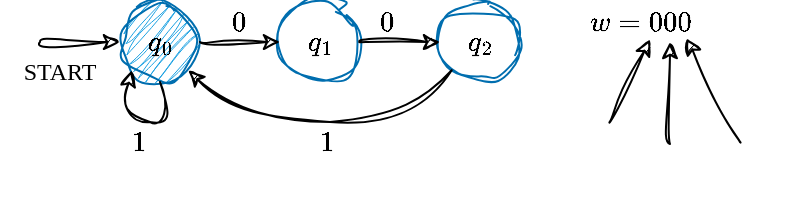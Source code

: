 <mxfile version="28.2.5">
  <diagram name="Pagina-1" id="MN7WsSKvXLgIGYer2BLl">
    <mxGraphModel dx="372" dy="663" grid="1" gridSize="10" guides="1" tooltips="1" connect="1" arrows="1" fold="1" page="1" pageScale="1" pageWidth="827" pageHeight="1169" math="1" shadow="0">
      <root>
        <mxCell id="0" />
        <mxCell id="1" parent="0" />
        <mxCell id="ddl-roebjKmBMkPWHnF6-1" value="&lt;font style=&quot;color: light-dark(rgb(0, 0, 0), rgb(255, 255, 255));&quot;&gt;$$q_{2}$$&lt;/font&gt;" style="ellipse;whiteSpace=wrap;html=1;fillColor=none;fontColor=#ffffff;strokeColor=#006EAF;sketch=1;curveFitting=1;jiggle=2;" parent="1" vertex="1">
          <mxGeometry x="440" y="400" width="40" height="40" as="geometry" />
        </mxCell>
        <mxCell id="ddl-roebjKmBMkPWHnF6-2" value="&lt;font style=&quot;color: light-dark(rgb(0, 0, 0), rgb(255, 255, 255));&quot;&gt;$$q_{0}$$&lt;/font&gt;" style="ellipse;whiteSpace=wrap;html=1;sketch=1;curveFitting=1;jiggle=2;fillColor=#1ba1e2;fontColor=#ffffff;strokeColor=#006EAF;" parent="1" vertex="1">
          <mxGeometry x="280" y="400" width="40" height="40" as="geometry" />
        </mxCell>
        <mxCell id="ddl-roebjKmBMkPWHnF6-7" value="&lt;font style=&quot;color: light-dark(rgb(0, 0, 0), rgb(255, 255, 255));&quot;&gt;$$q_{1}$$&lt;/font&gt;" style="ellipse;whiteSpace=wrap;html=1;sketch=1;curveFitting=1;jiggle=2;fillColor=none;fontColor=#ffffff;strokeColor=#006EAF;" parent="1" vertex="1">
          <mxGeometry x="360" y="400" width="40" height="40" as="geometry" />
        </mxCell>
        <mxCell id="ddl-roebjKmBMkPWHnF6-11" value="" style="curved=1;endArrow=classic;html=1;rounded=0;exitX=1;exitY=0.5;exitDx=0;exitDy=0;entryX=0;entryY=0.5;entryDx=0;entryDy=0;sketch=1;curveFitting=1;jiggle=2;strokeColor=light-dark(#000000,#FFFFFF);" parent="1" source="ddl-roebjKmBMkPWHnF6-2" target="ddl-roebjKmBMkPWHnF6-7" edge="1">
          <mxGeometry width="50" height="50" relative="1" as="geometry">
            <mxPoint x="440" y="339.79" as="sourcePoint" />
            <mxPoint x="480" y="339.79" as="targetPoint" />
            <Array as="points" />
          </mxGeometry>
        </mxCell>
        <mxCell id="61cGgM1Lmk8JUmtUeZvV-2" value="" style="curved=1;endArrow=classic;html=1;rounded=0;entryX=0;entryY=0.5;entryDx=0;entryDy=0;sketch=1;curveFitting=1;jiggle=2;strokeColor=light-dark(#000000,#FFFFFF);" parent="1" target="ddl-roebjKmBMkPWHnF6-2" edge="1">
          <mxGeometry width="50" height="50" relative="1" as="geometry">
            <mxPoint x="240" y="420" as="sourcePoint" />
            <mxPoint x="260" y="419.75" as="targetPoint" />
            <Array as="points" />
          </mxGeometry>
        </mxCell>
        <mxCell id="61cGgM1Lmk8JUmtUeZvV-3" value="&lt;font style=&quot;color: light-dark(rgb(0, 0, 0), rgb(255, 255, 255));&quot;&gt;START&lt;/font&gt;" style="text;html=1;align=center;verticalAlign=middle;whiteSpace=wrap;rounded=0;fontFamily=Comic Sans MS;" parent="1" vertex="1">
          <mxGeometry x="220" y="420" width="60" height="30" as="geometry" />
        </mxCell>
        <mxCell id="9zvys9ynLDpc2vi1LoEm-1" value="" style="curved=1;endArrow=classic;html=1;rounded=0;exitX=1;exitY=0.5;exitDx=0;exitDy=0;entryX=0;entryY=0.5;entryDx=0;entryDy=0;sketch=1;curveFitting=1;jiggle=2;strokeColor=light-dark(#000000,#FFFFFF);" parent="1" source="ddl-roebjKmBMkPWHnF6-7" target="ddl-roebjKmBMkPWHnF6-1" edge="1">
          <mxGeometry width="50" height="50" relative="1" as="geometry">
            <mxPoint x="420" y="430" as="sourcePoint" />
            <mxPoint x="500" y="430" as="targetPoint" />
            <Array as="points" />
          </mxGeometry>
        </mxCell>
        <mxCell id="9zvys9ynLDpc2vi1LoEm-6" value="&lt;font style=&quot;color: light-dark(rgb(0, 0, 0), rgb(255, 255, 255));&quot;&gt;$$1$$&lt;/font&gt;" style="text;html=1;align=center;verticalAlign=middle;whiteSpace=wrap;rounded=0;" parent="1" vertex="1">
          <mxGeometry x="260" y="460" width="60" height="20" as="geometry" />
        </mxCell>
        <mxCell id="GS6e04Pmvjvr_a8v59-t-1" value="" style="curved=1;endArrow=classic;html=1;rounded=0;exitX=0.5;exitY=1;exitDx=0;exitDy=0;sketch=1;curveFitting=1;jiggle=2;entryX=0;entryY=1;entryDx=0;entryDy=0;strokeColor=light-dark(#000000,#FFFFFF);" parent="1" source="ddl-roebjKmBMkPWHnF6-2" target="ddl-roebjKmBMkPWHnF6-2" edge="1">
          <mxGeometry width="50" height="50" relative="1" as="geometry">
            <mxPoint x="320" y="470" as="sourcePoint" />
            <mxPoint x="350" y="480" as="targetPoint" />
            <Array as="points">
              <mxPoint x="310" y="460" />
              <mxPoint x="280" y="460" />
            </Array>
          </mxGeometry>
        </mxCell>
        <mxCell id="GS6e04Pmvjvr_a8v59-t-3" value="&lt;font style=&quot;color: light-dark(rgb(0, 0, 0), rgb(255, 255, 255));&quot;&gt;$$0$$&lt;/font&gt;" style="text;html=1;align=center;verticalAlign=middle;whiteSpace=wrap;rounded=0;" parent="1" vertex="1">
          <mxGeometry x="310" y="400" width="60" height="20" as="geometry" />
        </mxCell>
        <mxCell id="GS6e04Pmvjvr_a8v59-t-4" value="&lt;font style=&quot;color: light-dark(rgb(0, 0, 0), rgb(255, 255, 255));&quot;&gt;$$0$$&lt;/font&gt;" style="text;html=1;align=center;verticalAlign=middle;whiteSpace=wrap;rounded=0;" parent="1" vertex="1">
          <mxGeometry x="384" y="400" width="60" height="20" as="geometry" />
        </mxCell>
        <mxCell id="GS6e04Pmvjvr_a8v59-t-5" value="" style="curved=1;endArrow=classic;html=1;rounded=0;exitX=0;exitY=1;exitDx=0;exitDy=0;entryX=1;entryY=1;entryDx=0;entryDy=0;sketch=1;curveFitting=1;jiggle=2;strokeColor=light-dark(#000000,#FFFFFF);" parent="1" source="ddl-roebjKmBMkPWHnF6-1" target="ddl-roebjKmBMkPWHnF6-2" edge="1">
          <mxGeometry width="50" height="50" relative="1" as="geometry">
            <mxPoint x="360" y="490" as="sourcePoint" />
            <mxPoint x="400" y="490" as="targetPoint" />
            <Array as="points">
              <mxPoint x="430" y="460" />
              <mxPoint x="340" y="460" />
            </Array>
          </mxGeometry>
        </mxCell>
        <mxCell id="GS6e04Pmvjvr_a8v59-t-6" value="&lt;font style=&quot;color: light-dark(rgb(0, 0, 0), rgb(255, 255, 255));&quot;&gt;$$1$$&lt;/font&gt;" style="text;html=1;align=center;verticalAlign=middle;whiteSpace=wrap;rounded=0;" parent="1" vertex="1">
          <mxGeometry x="354" y="460" width="60" height="20" as="geometry" />
        </mxCell>
        <mxCell id="GS6e04Pmvjvr_a8v59-t-7" value="&lt;font style=&quot;color: light-dark(rgb(0, 0, 0), rgb(255, 255, 255));&quot;&gt;$$w=000$$&lt;/font&gt;" style="text;html=1;align=center;verticalAlign=middle;whiteSpace=wrap;rounded=0;" parent="1" vertex="1">
          <mxGeometry x="510" y="400" width="60" height="20" as="geometry" />
        </mxCell>
        <mxCell id="GS6e04Pmvjvr_a8v59-t-9" value="&lt;span style=&quot;color: rgb(255, 255, 255); font-family: Helvetica; font-size: 12px; font-style: normal; font-variant-ligatures: normal; font-variant-caps: normal; font-weight: 400; letter-spacing: normal; orphans: 2; text-align: center; text-indent: 0px; text-transform: none; widows: 2; word-spacing: 0px; -webkit-text-stroke-width: 0px; white-space: normal; background-color: rgb(27, 29, 30); text-decoration-thickness: initial; text-decoration-style: initial; text-decoration-color: initial; display: inline !important; float: none;&quot;&gt;$$q_{1}$$&lt;/span&gt;" style="text;whiteSpace=wrap;html=1;" parent="1" vertex="1">
          <mxGeometry x="550" y="450" width="20" height="40" as="geometry" />
        </mxCell>
        <mxCell id="GS6e04Pmvjvr_a8v59-t-10" value="&lt;span style=&quot;color: rgb(255, 255, 255); font-size: 12px; font-style: normal; font-variant-ligatures: normal; font-variant-caps: normal; font-weight: 400; letter-spacing: normal; orphans: 2; text-align: center; text-indent: 0px; text-transform: none; widows: 2; word-spacing: 0px; -webkit-text-stroke-width: 0px; white-space: normal; text-decoration-thickness: initial; text-decoration-style: initial; text-decoration-color: initial; float: none; display: inline !important;&quot;&gt;&lt;font face=&quot;Comic Sans MS&quot;&gt;REJECT&lt;/font&gt;&lt;/span&gt;" style="text;whiteSpace=wrap;html=1;" parent="1" vertex="1">
          <mxGeometry x="580" y="470" width="30" height="30" as="geometry" />
        </mxCell>
        <mxCell id="GS6e04Pmvjvr_a8v59-t-11" value="" style="curved=1;endArrow=classic;html=1;rounded=0;entryX=0.584;entryY=0.934;entryDx=0;entryDy=0;sketch=1;curveFitting=1;jiggle=2;strokeColor=light-dark(#000000,#FFFFFF);entryPerimeter=0;" parent="1" target="GS6e04Pmvjvr_a8v59-t-7" edge="1">
          <mxGeometry width="50" height="50" relative="1" as="geometry">
            <mxPoint x="524.798" y="460" as="sourcePoint" />
            <mxPoint x="560" y="430" as="targetPoint" />
            <Array as="points" />
          </mxGeometry>
        </mxCell>
        <mxCell id="GS6e04Pmvjvr_a8v59-t-13" value="&lt;span style=&quot;color: rgb(255, 255, 255); font-family: Helvetica; font-size: 12px; font-style: normal; font-variant-ligatures: normal; font-variant-caps: normal; font-weight: 400; letter-spacing: normal; orphans: 2; text-align: center; text-indent: 0px; text-transform: none; widows: 2; word-spacing: 0px; -webkit-text-stroke-width: 0px; white-space: normal; background-color: rgb(27, 29, 30); text-decoration-thickness: initial; text-decoration-style: initial; text-decoration-color: initial; display: inline !important; float: none;&quot;&gt;$$q_{0}$$&lt;/span&gt;" style="text;whiteSpace=wrap;html=1;" parent="1" vertex="1">
          <mxGeometry x="510" y="440" width="30" height="40" as="geometry" />
        </mxCell>
        <mxCell id="GS6e04Pmvjvr_a8v59-t-14" value="" style="curved=1;endArrow=classic;html=1;rounded=0;entryX=0.75;entryY=1;entryDx=0;entryDy=0;sketch=1;curveFitting=1;jiggle=2;strokeColor=light-dark(#000000,#FFFFFF);" parent="1" target="GS6e04Pmvjvr_a8v59-t-7" edge="1">
          <mxGeometry width="50" height="50" relative="1" as="geometry">
            <mxPoint x="555" y="471" as="sourcePoint" />
            <mxPoint x="550.202" y="430" as="targetPoint" />
            <Array as="points" />
          </mxGeometry>
        </mxCell>
        <mxCell id="GS6e04Pmvjvr_a8v59-t-15" value="" style="curved=1;endArrow=classic;html=1;rounded=0;entryX=0.888;entryY=0.906;entryDx=0;entryDy=0;sketch=1;curveFitting=1;jiggle=2;strokeColor=light-dark(#000000,#FFFFFF);entryPerimeter=0;" parent="1" target="GS6e04Pmvjvr_a8v59-t-7" edge="1">
          <mxGeometry width="50" height="50" relative="1" as="geometry">
            <mxPoint x="590" y="470" as="sourcePoint" />
            <mxPoint x="570" y="420" as="targetPoint" />
            <Array as="points" />
          </mxGeometry>
        </mxCell>
      </root>
    </mxGraphModel>
  </diagram>
</mxfile>
